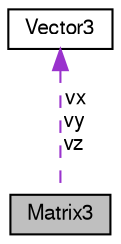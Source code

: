 digraph "Matrix3"
{
 // LATEX_PDF_SIZE
  bgcolor="transparent";
  edge [fontname="FreeSans",fontsize="10",labelfontname="FreeSans",labelfontsize="10"];
  node [fontname="FreeSans",fontsize="10",shape=record];
  Node1 [label="Matrix3",height=0.2,width=0.4,color="black", fillcolor="grey75", style="filled", fontcolor="black",tooltip="Matrix3 class."];
  Node2 -> Node1 [dir="back",color="darkorchid3",fontsize="10",style="dashed",label=" vx\nvy\nvz" ,fontname="FreeSans"];
  Node2 [label="Vector3",height=0.2,width=0.4,color="black",URL="$a01484.html",tooltip="Vector3 class."];
}
